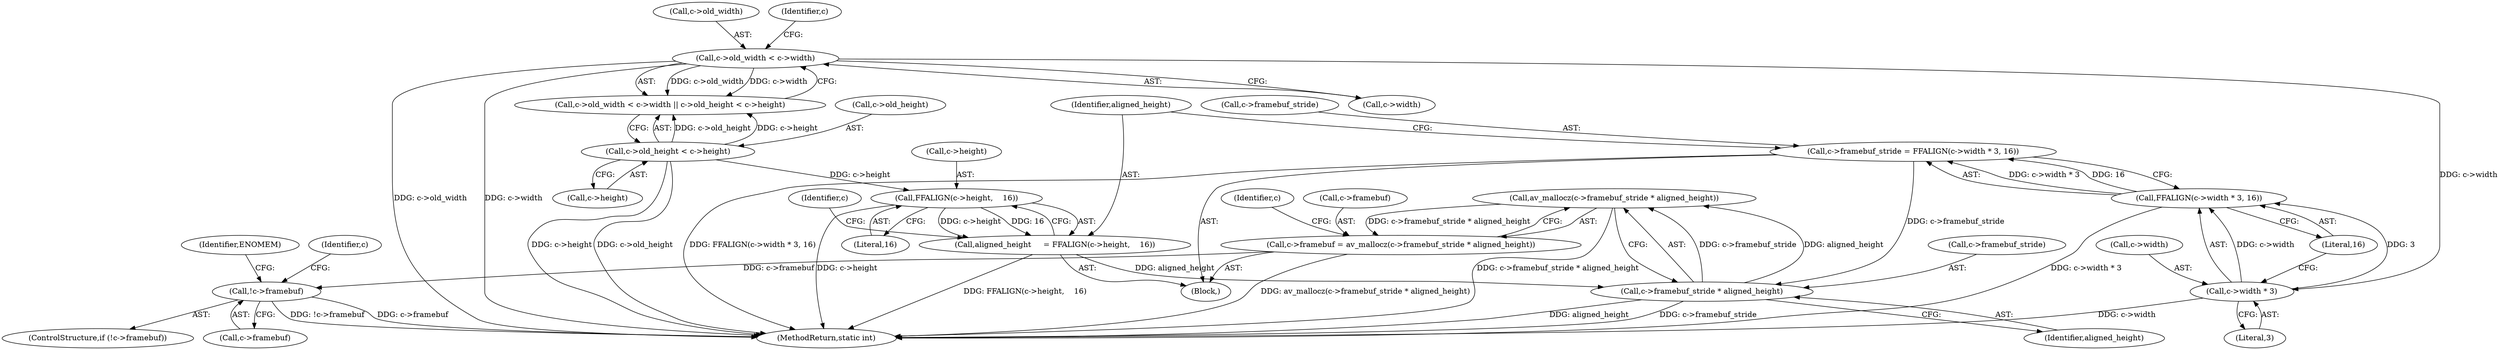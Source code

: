 digraph "0_FFmpeg_821a5938d100458f4d09d634041b05c860554ce0@API" {
"1000152" [label="(Call,av_mallocz(c->framebuf_stride * aligned_height))"];
"1000153" [label="(Call,c->framebuf_stride * aligned_height)"];
"1000126" [label="(Call,c->framebuf_stride = FFALIGN(c->width * 3, 16))"];
"1000130" [label="(Call,FFALIGN(c->width * 3, 16))"];
"1000131" [label="(Call,c->width * 3)"];
"1000111" [label="(Call,c->old_width < c->width)"];
"1000137" [label="(Call,aligned_height     = FFALIGN(c->height,    16))"];
"1000139" [label="(Call,FFALIGN(c->height,    16))"];
"1000118" [label="(Call,c->old_height < c->height)"];
"1000148" [label="(Call,c->framebuf = av_mallocz(c->framebuf_stride * aligned_height))"];
"1000159" [label="(Call,!c->framebuf)"];
"1000157" [label="(Identifier,aligned_height)"];
"1000154" [label="(Call,c->framebuf_stride)"];
"1000296" [label="(MethodReturn,static int)"];
"1000138" [label="(Identifier,aligned_height)"];
"1000119" [label="(Call,c->old_height)"];
"1000140" [label="(Call,c->height)"];
"1000153" [label="(Call,c->framebuf_stride * aligned_height)"];
"1000110" [label="(Call,c->old_width < c->width || c->old_height < c->height)"];
"1000115" [label="(Call,c->width)"];
"1000118" [label="(Call,c->old_height < c->height)"];
"1000136" [label="(Literal,16)"];
"1000170" [label="(Identifier,c)"];
"1000161" [label="(Identifier,c)"];
"1000135" [label="(Literal,3)"];
"1000111" [label="(Call,c->old_width < c->width)"];
"1000160" [label="(Call,c->framebuf)"];
"1000112" [label="(Call,c->old_width)"];
"1000131" [label="(Call,c->width * 3)"];
"1000165" [label="(Identifier,ENOMEM)"];
"1000149" [label="(Call,c->framebuf)"];
"1000122" [label="(Call,c->height)"];
"1000152" [label="(Call,av_mallocz(c->framebuf_stride * aligned_height))"];
"1000126" [label="(Call,c->framebuf_stride = FFALIGN(c->width * 3, 16))"];
"1000132" [label="(Call,c->width)"];
"1000125" [label="(Block,)"];
"1000158" [label="(ControlStructure,if (!c->framebuf))"];
"1000139" [label="(Call,FFALIGN(c->height,    16))"];
"1000120" [label="(Identifier,c)"];
"1000137" [label="(Call,aligned_height     = FFALIGN(c->height,    16))"];
"1000127" [label="(Call,c->framebuf_stride)"];
"1000148" [label="(Call,c->framebuf = av_mallocz(c->framebuf_stride * aligned_height))"];
"1000146" [label="(Identifier,c)"];
"1000130" [label="(Call,FFALIGN(c->width * 3, 16))"];
"1000159" [label="(Call,!c->framebuf)"];
"1000143" [label="(Literal,16)"];
"1000152" -> "1000148"  [label="AST: "];
"1000152" -> "1000153"  [label="CFG: "];
"1000153" -> "1000152"  [label="AST: "];
"1000148" -> "1000152"  [label="CFG: "];
"1000152" -> "1000296"  [label="DDG: c->framebuf_stride * aligned_height"];
"1000152" -> "1000148"  [label="DDG: c->framebuf_stride * aligned_height"];
"1000153" -> "1000152"  [label="DDG: c->framebuf_stride"];
"1000153" -> "1000152"  [label="DDG: aligned_height"];
"1000153" -> "1000157"  [label="CFG: "];
"1000154" -> "1000153"  [label="AST: "];
"1000157" -> "1000153"  [label="AST: "];
"1000153" -> "1000296"  [label="DDG: aligned_height"];
"1000153" -> "1000296"  [label="DDG: c->framebuf_stride"];
"1000126" -> "1000153"  [label="DDG: c->framebuf_stride"];
"1000137" -> "1000153"  [label="DDG: aligned_height"];
"1000126" -> "1000125"  [label="AST: "];
"1000126" -> "1000130"  [label="CFG: "];
"1000127" -> "1000126"  [label="AST: "];
"1000130" -> "1000126"  [label="AST: "];
"1000138" -> "1000126"  [label="CFG: "];
"1000126" -> "1000296"  [label="DDG: FFALIGN(c->width * 3, 16)"];
"1000130" -> "1000126"  [label="DDG: c->width * 3"];
"1000130" -> "1000126"  [label="DDG: 16"];
"1000130" -> "1000136"  [label="CFG: "];
"1000131" -> "1000130"  [label="AST: "];
"1000136" -> "1000130"  [label="AST: "];
"1000130" -> "1000296"  [label="DDG: c->width * 3"];
"1000131" -> "1000130"  [label="DDG: c->width"];
"1000131" -> "1000130"  [label="DDG: 3"];
"1000131" -> "1000135"  [label="CFG: "];
"1000132" -> "1000131"  [label="AST: "];
"1000135" -> "1000131"  [label="AST: "];
"1000136" -> "1000131"  [label="CFG: "];
"1000131" -> "1000296"  [label="DDG: c->width"];
"1000111" -> "1000131"  [label="DDG: c->width"];
"1000111" -> "1000110"  [label="AST: "];
"1000111" -> "1000115"  [label="CFG: "];
"1000112" -> "1000111"  [label="AST: "];
"1000115" -> "1000111"  [label="AST: "];
"1000120" -> "1000111"  [label="CFG: "];
"1000110" -> "1000111"  [label="CFG: "];
"1000111" -> "1000296"  [label="DDG: c->old_width"];
"1000111" -> "1000296"  [label="DDG: c->width"];
"1000111" -> "1000110"  [label="DDG: c->old_width"];
"1000111" -> "1000110"  [label="DDG: c->width"];
"1000137" -> "1000125"  [label="AST: "];
"1000137" -> "1000139"  [label="CFG: "];
"1000138" -> "1000137"  [label="AST: "];
"1000139" -> "1000137"  [label="AST: "];
"1000146" -> "1000137"  [label="CFG: "];
"1000137" -> "1000296"  [label="DDG: FFALIGN(c->height,    16)"];
"1000139" -> "1000137"  [label="DDG: c->height"];
"1000139" -> "1000137"  [label="DDG: 16"];
"1000139" -> "1000143"  [label="CFG: "];
"1000140" -> "1000139"  [label="AST: "];
"1000143" -> "1000139"  [label="AST: "];
"1000139" -> "1000296"  [label="DDG: c->height"];
"1000118" -> "1000139"  [label="DDG: c->height"];
"1000118" -> "1000110"  [label="AST: "];
"1000118" -> "1000122"  [label="CFG: "];
"1000119" -> "1000118"  [label="AST: "];
"1000122" -> "1000118"  [label="AST: "];
"1000110" -> "1000118"  [label="CFG: "];
"1000118" -> "1000296"  [label="DDG: c->old_height"];
"1000118" -> "1000296"  [label="DDG: c->height"];
"1000118" -> "1000110"  [label="DDG: c->old_height"];
"1000118" -> "1000110"  [label="DDG: c->height"];
"1000148" -> "1000125"  [label="AST: "];
"1000149" -> "1000148"  [label="AST: "];
"1000161" -> "1000148"  [label="CFG: "];
"1000148" -> "1000296"  [label="DDG: av_mallocz(c->framebuf_stride * aligned_height)"];
"1000148" -> "1000159"  [label="DDG: c->framebuf"];
"1000159" -> "1000158"  [label="AST: "];
"1000159" -> "1000160"  [label="CFG: "];
"1000160" -> "1000159"  [label="AST: "];
"1000165" -> "1000159"  [label="CFG: "];
"1000170" -> "1000159"  [label="CFG: "];
"1000159" -> "1000296"  [label="DDG: !c->framebuf"];
"1000159" -> "1000296"  [label="DDG: c->framebuf"];
}
